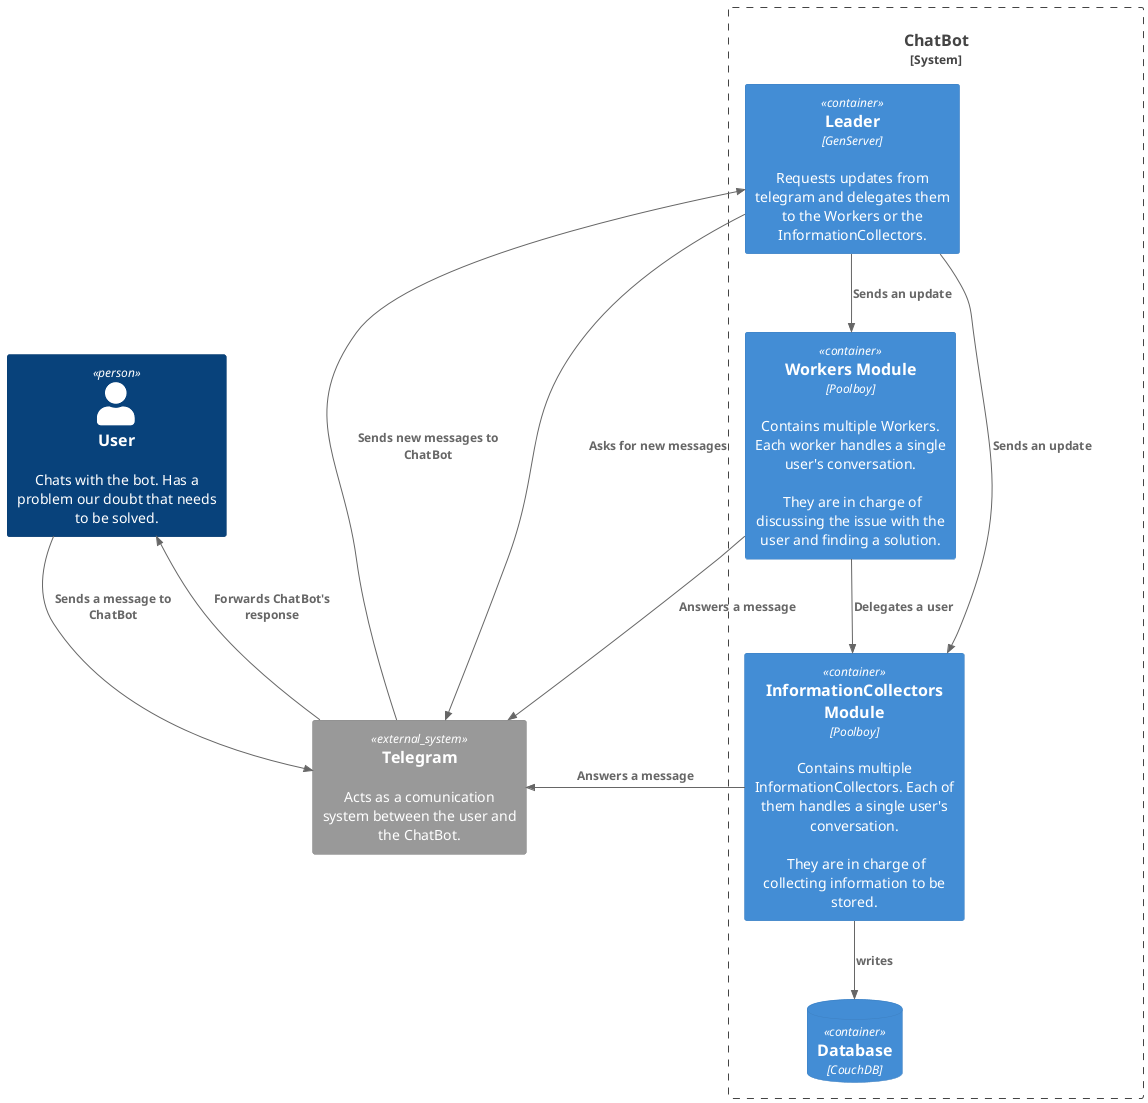 @startuml Container
!include <C4/C4_Container>

Person(aliasUser, "User", "Chats with the bot. Has a problem our doubt that needs to be solved.")
System_Ext(Telegram, "Telegram", "Acts as a comunication system between the user and the ChatBot.")
System_Boundary(boundary, "ChatBot") {
    Container(Leader, "Leader", "GenServer", "Requests updates from telegram and delegates them to the Workers or the InformationCollectors.")
    Container(workers, "Workers Module", "Poolboy", "Contains multiple Workers. Each worker handles a single user's conversation.\n\n They are in charge of discussing the issue with the user and finding a solution.")
    Container(informationCollectors, "InformationCollectors Module", "Poolboy", "Contains multiple InformationCollectors. Each of them handles a single user's conversation.\n\n They are in charge of collecting information to be stored.")
    ContainerDb(couchDb, "Database", "CouchDB")
    
    
}

Rel(aliasUser, Telegram, "Sends a message to ChatBot")
Rel(Telegram, aliasUser, "Forwards ChatBot's response")
Rel(Leader, workers, "Sends an update")
Rel(workers, informationCollectors, "Delegates a user")
Rel(Leader, informationCollectors, "Sends an update")

Rel(Leader, Telegram, "Asks for new messages")
Rel(Telegram, Leader, "Sends new messages to ChatBot")

Rel(informationCollectors, couchDb, "writes")

Rel(workers, Telegram, "Answers a message")
Rel(informationCollectors, Telegram, "Answers a message")









@enduml